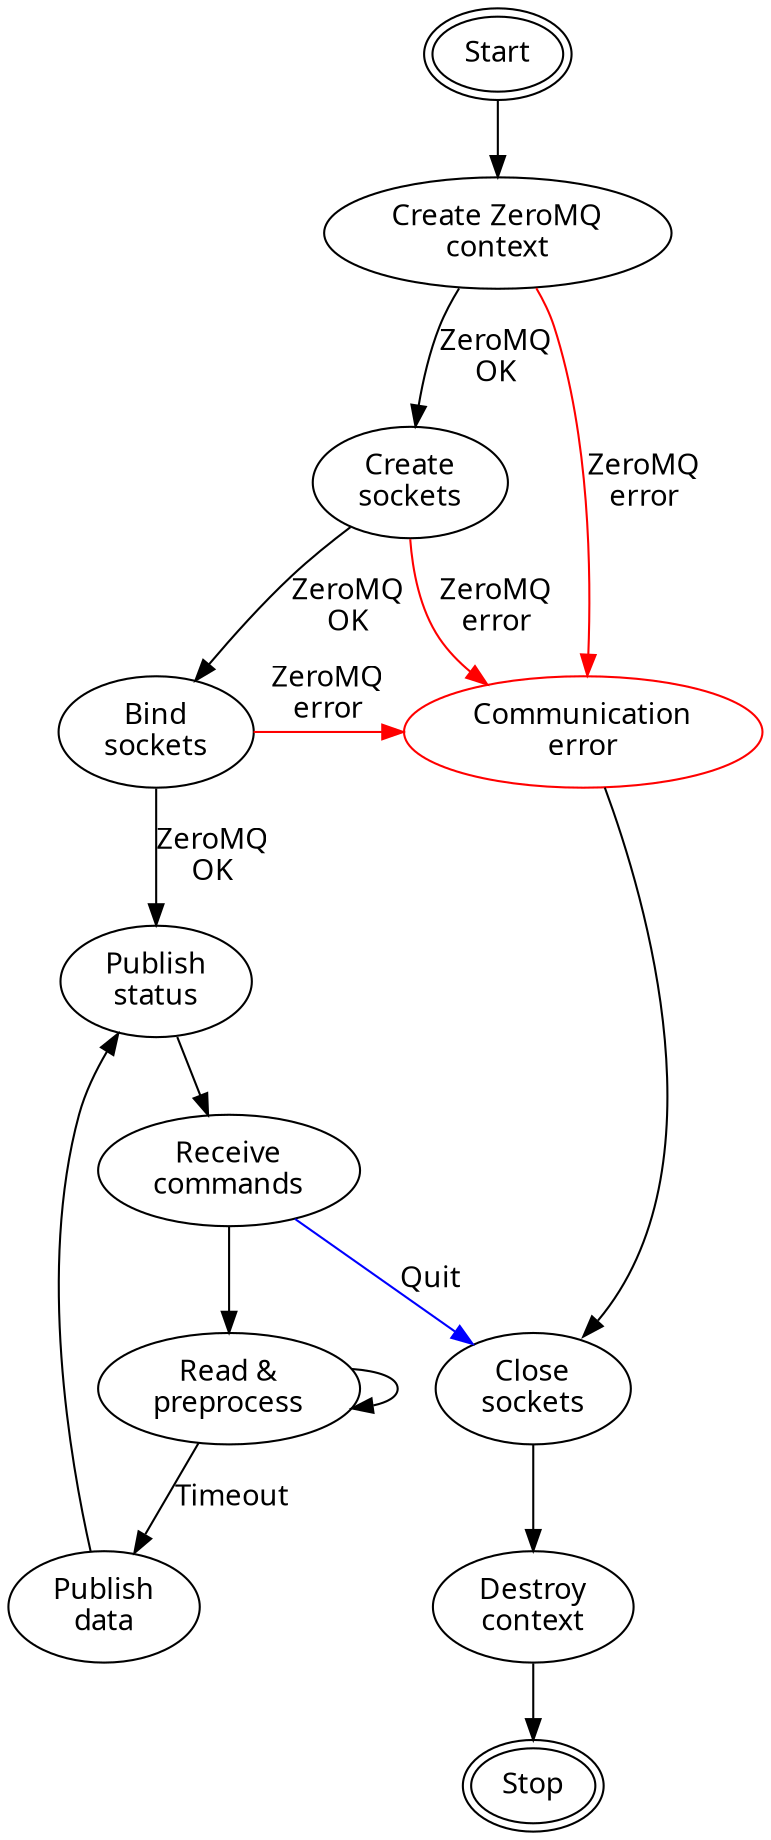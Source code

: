 digraph D {
    node [fontname = "Linux Biolinum"];
    edge [fontname = "Linux Biolinum"];

    start [label = "Start", peripheries = 2];
    create_context [label = "Create ZeroMQ\ncontext"];
    create_sockets [label = "Create\nsockets"];
    bind_sockets [label = "Bind\nsockets"];
    publish_status [label = "Publish\nstatus"];
    receive_commands [label = "Receive\ncommands"];
    read_socket [label = "Read &\npreprocess"];
    publish_data [label = "Publish\ndata"];
    close_sockets [label = "Close\nsockets"];
    destroy_context [label = "Destroy\ncontext"];
    stop [label = "Stop", peripheries = 2];

    communication_error [label = "Communication\nerror", color = "red"];

    {rank = "source"; start}
    {rank = "same"; bind_sockets communication_error}

    start -> create_context;
    create_context -> create_sockets [label = "ZeroMQ\nOK"];
    create_sockets -> bind_sockets [label = "ZeroMQ\nOK"];
    bind_sockets -> publish_status [label = "ZeroMQ\nOK"];

    publish_status -> receive_commands;
    receive_commands -> read_socket;
    read_socket -> read_socket;
    read_socket -> publish_data [label = "Timeout"];
    publish_data -> publish_status;

    create_context -> communication_error [label = "ZeroMQ\nerror", color = "red"];
    create_sockets -> communication_error [label = "ZeroMQ\nerror", color = "red"];
    bind_sockets -> communication_error [label = "ZeroMQ\nerror", color = "red"];
    communication_error -> close_sockets [headport = "ne"];

    receive_commands -> close_sockets [label = "Quit", color = "blue"];
    close_sockets -> destroy_context;
    destroy_context -> stop;
}

